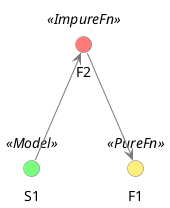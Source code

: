 ``@startuml

skinparam interface {
  BackgroundColor<<Model>> 7AFF7F
  BackgroundColor<<PureFn>> FFEF7A
  BackgroundColor<<ImpureFn>> FF7A7A
  BorderColor 7A7A7A
}

skinparam component {
  ArrowColor 7A7A7A
}


() S1 <<Model>>
() F1 <<PureFn>>
() F2 <<ImpureFn>>

F2 --> F1
F2 <-- S1

@enduml

